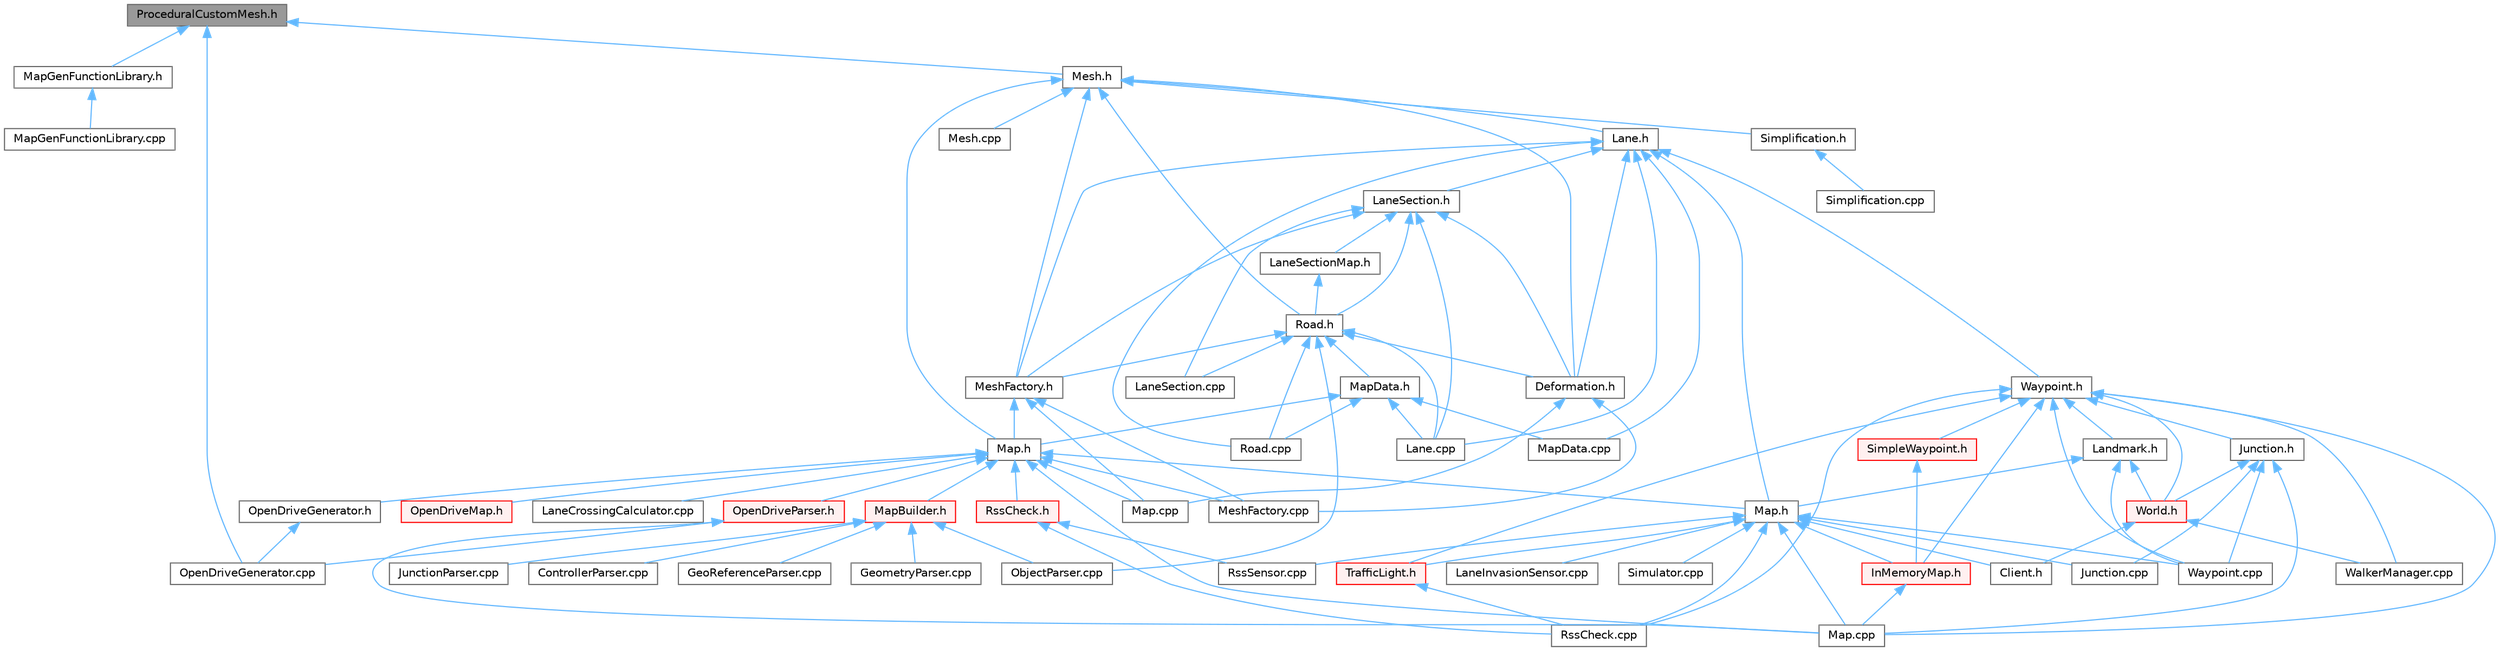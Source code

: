 digraph "ProceduralCustomMesh.h"
{
 // INTERACTIVE_SVG=YES
 // LATEX_PDF_SIZE
  bgcolor="transparent";
  edge [fontname=Helvetica,fontsize=10,labelfontname=Helvetica,labelfontsize=10];
  node [fontname=Helvetica,fontsize=10,shape=box,height=0.2,width=0.4];
  Node1 [id="Node000001",label="ProceduralCustomMesh.h",height=0.2,width=0.4,color="gray40", fillcolor="grey60", style="filled", fontcolor="black",tooltip=" "];
  Node1 -> Node2 [id="edge1_Node000001_Node000002",dir="back",color="steelblue1",style="solid",tooltip=" "];
  Node2 [id="Node000002",label="MapGenFunctionLibrary.h",height=0.2,width=0.4,color="grey40", fillcolor="white", style="filled",URL="$d0/d1a/MapGenFunctionLibrary_8h.html",tooltip=" "];
  Node2 -> Node3 [id="edge2_Node000002_Node000003",dir="back",color="steelblue1",style="solid",tooltip=" "];
  Node3 [id="Node000003",label="MapGenFunctionLibrary.cpp",height=0.2,width=0.4,color="grey40", fillcolor="white", style="filled",URL="$d5/d25/MapGenFunctionLibrary_8cpp.html",tooltip=" "];
  Node1 -> Node4 [id="edge3_Node000001_Node000004",dir="back",color="steelblue1",style="solid",tooltip=" "];
  Node4 [id="Node000004",label="Mesh.h",height=0.2,width=0.4,color="grey40", fillcolor="white", style="filled",URL="$d9/d31/Mesh_8h.html",tooltip=" "];
  Node4 -> Node5 [id="edge4_Node000004_Node000005",dir="back",color="steelblue1",style="solid",tooltip=" "];
  Node5 [id="Node000005",label="Deformation.h",height=0.2,width=0.4,color="grey40", fillcolor="white", style="filled",URL="$dd/d04/Deformation_8h.html",tooltip=" "];
  Node5 -> Node6 [id="edge5_Node000005_Node000006",dir="back",color="steelblue1",style="solid",tooltip=" "];
  Node6 [id="Node000006",label="Map.cpp",height=0.2,width=0.4,color="grey40", fillcolor="white", style="filled",URL="$d9/d5a/road_2Map_8cpp.html",tooltip=" "];
  Node5 -> Node7 [id="edge6_Node000005_Node000007",dir="back",color="steelblue1",style="solid",tooltip=" "];
  Node7 [id="Node000007",label="MeshFactory.cpp",height=0.2,width=0.4,color="grey40", fillcolor="white", style="filled",URL="$dd/d9c/MeshFactory_8cpp.html",tooltip=" "];
  Node4 -> Node8 [id="edge7_Node000004_Node000008",dir="back",color="steelblue1",style="solid",tooltip=" "];
  Node8 [id="Node000008",label="Lane.h",height=0.2,width=0.4,color="grey40", fillcolor="white", style="filled",URL="$d8/d27/Lane_8h.html",tooltip=" "];
  Node8 -> Node5 [id="edge8_Node000008_Node000005",dir="back",color="steelblue1",style="solid",tooltip=" "];
  Node8 -> Node9 [id="edge9_Node000008_Node000009",dir="back",color="steelblue1",style="solid",tooltip=" "];
  Node9 [id="Node000009",label="Lane.cpp",height=0.2,width=0.4,color="grey40", fillcolor="white", style="filled",URL="$dc/d13/Lane_8cpp.html",tooltip=" "];
  Node8 -> Node10 [id="edge10_Node000008_Node000010",dir="back",color="steelblue1",style="solid",tooltip=" "];
  Node10 [id="Node000010",label="LaneSection.h",height=0.2,width=0.4,color="grey40", fillcolor="white", style="filled",URL="$d6/dfd/LaneSection_8h.html",tooltip=" "];
  Node10 -> Node5 [id="edge11_Node000010_Node000005",dir="back",color="steelblue1",style="solid",tooltip=" "];
  Node10 -> Node9 [id="edge12_Node000010_Node000009",dir="back",color="steelblue1",style="solid",tooltip=" "];
  Node10 -> Node11 [id="edge13_Node000010_Node000011",dir="back",color="steelblue1",style="solid",tooltip=" "];
  Node11 [id="Node000011",label="LaneSection.cpp",height=0.2,width=0.4,color="grey40", fillcolor="white", style="filled",URL="$d6/d5d/LaneSection_8cpp.html",tooltip=" "];
  Node10 -> Node12 [id="edge14_Node000010_Node000012",dir="back",color="steelblue1",style="solid",tooltip=" "];
  Node12 [id="Node000012",label="LaneSectionMap.h",height=0.2,width=0.4,color="grey40", fillcolor="white", style="filled",URL="$df/d60/LaneSectionMap_8h.html",tooltip=" "];
  Node12 -> Node13 [id="edge15_Node000012_Node000013",dir="back",color="steelblue1",style="solid",tooltip=" "];
  Node13 [id="Node000013",label="Road.h",height=0.2,width=0.4,color="grey40", fillcolor="white", style="filled",URL="$db/d48/Road_8h.html",tooltip=" "];
  Node13 -> Node5 [id="edge16_Node000013_Node000005",dir="back",color="steelblue1",style="solid",tooltip=" "];
  Node13 -> Node9 [id="edge17_Node000013_Node000009",dir="back",color="steelblue1",style="solid",tooltip=" "];
  Node13 -> Node11 [id="edge18_Node000013_Node000011",dir="back",color="steelblue1",style="solid",tooltip=" "];
  Node13 -> Node14 [id="edge19_Node000013_Node000014",dir="back",color="steelblue1",style="solid",tooltip=" "];
  Node14 [id="Node000014",label="MapData.h",height=0.2,width=0.4,color="grey40", fillcolor="white", style="filled",URL="$d5/db7/MapData_8h.html",tooltip=" "];
  Node14 -> Node9 [id="edge20_Node000014_Node000009",dir="back",color="steelblue1",style="solid",tooltip=" "];
  Node14 -> Node15 [id="edge21_Node000014_Node000015",dir="back",color="steelblue1",style="solid",tooltip=" "];
  Node15 [id="Node000015",label="Map.h",height=0.2,width=0.4,color="grey40", fillcolor="white", style="filled",URL="$df/d64/road_2Map_8h.html",tooltip=" "];
  Node15 -> Node16 [id="edge22_Node000015_Node000016",dir="back",color="steelblue1",style="solid",tooltip=" "];
  Node16 [id="Node000016",label="LaneCrossingCalculator.cpp",height=0.2,width=0.4,color="grey40", fillcolor="white", style="filled",URL="$d5/da4/LaneCrossingCalculator_8cpp.html",tooltip=" "];
  Node15 -> Node17 [id="edge23_Node000015_Node000017",dir="back",color="steelblue1",style="solid",tooltip=" "];
  Node17 [id="Node000017",label="Map.cpp",height=0.2,width=0.4,color="grey40", fillcolor="white", style="filled",URL="$db/da0/client_2Map_8cpp.html",tooltip=" "];
  Node15 -> Node6 [id="edge24_Node000015_Node000006",dir="back",color="steelblue1",style="solid",tooltip=" "];
  Node15 -> Node18 [id="edge25_Node000015_Node000018",dir="back",color="steelblue1",style="solid",tooltip=" "];
  Node18 [id="Node000018",label="Map.h",height=0.2,width=0.4,color="grey40", fillcolor="white", style="filled",URL="$d4/d9d/client_2Map_8h.html",tooltip=" "];
  Node18 -> Node19 [id="edge26_Node000018_Node000019",dir="back",color="steelblue1",style="solid",tooltip=" "];
  Node19 [id="Node000019",label="Client.h",height=0.2,width=0.4,color="grey40", fillcolor="white", style="filled",URL="$dd/de3/client_2Client_8h.html",tooltip=" "];
  Node18 -> Node20 [id="edge27_Node000018_Node000020",dir="back",color="steelblue1",style="solid",tooltip=" "];
  Node20 [id="Node000020",label="InMemoryMap.h",height=0.2,width=0.4,color="red", fillcolor="#FFF0F0", style="filled",URL="$d3/d89/InMemoryMap_8h.html",tooltip=" "];
  Node20 -> Node17 [id="edge28_Node000020_Node000017",dir="back",color="steelblue1",style="solid",tooltip=" "];
  Node18 -> Node31 [id="edge29_Node000018_Node000031",dir="back",color="steelblue1",style="solid",tooltip=" "];
  Node31 [id="Node000031",label="Junction.cpp",height=0.2,width=0.4,color="grey40", fillcolor="white", style="filled",URL="$da/d17/Junction_8cpp.html",tooltip=" "];
  Node18 -> Node32 [id="edge30_Node000018_Node000032",dir="back",color="steelblue1",style="solid",tooltip=" "];
  Node32 [id="Node000032",label="LaneInvasionSensor.cpp",height=0.2,width=0.4,color="grey40", fillcolor="white", style="filled",URL="$dd/dbc/LibCarla_2source_2carla_2client_2LaneInvasionSensor_8cpp.html",tooltip=" "];
  Node18 -> Node17 [id="edge31_Node000018_Node000017",dir="back",color="steelblue1",style="solid",tooltip=" "];
  Node18 -> Node33 [id="edge32_Node000018_Node000033",dir="back",color="steelblue1",style="solid",tooltip=" "];
  Node33 [id="Node000033",label="RssCheck.cpp",height=0.2,width=0.4,color="grey40", fillcolor="white", style="filled",URL="$d0/dce/RssCheck_8cpp.html",tooltip=" "];
  Node18 -> Node34 [id="edge33_Node000018_Node000034",dir="back",color="steelblue1",style="solid",tooltip=" "];
  Node34 [id="Node000034",label="RssSensor.cpp",height=0.2,width=0.4,color="grey40", fillcolor="white", style="filled",URL="$d8/d77/LibCarla_2source_2carla_2rss_2RssSensor_8cpp.html",tooltip=" "];
  Node18 -> Node35 [id="edge34_Node000018_Node000035",dir="back",color="steelblue1",style="solid",tooltip=" "];
  Node35 [id="Node000035",label="Simulator.cpp",height=0.2,width=0.4,color="grey40", fillcolor="white", style="filled",URL="$d2/d0c/Simulator_8cpp.html",tooltip=" "];
  Node18 -> Node36 [id="edge35_Node000018_Node000036",dir="back",color="steelblue1",style="solid",tooltip=" "];
  Node36 [id="Node000036",label="TrafficLight.h",height=0.2,width=0.4,color="red", fillcolor="#FFF0F0", style="filled",URL="$d5/d9e/TrafficLight_8h.html",tooltip=" "];
  Node36 -> Node33 [id="edge36_Node000036_Node000033",dir="back",color="steelblue1",style="solid",tooltip=" "];
  Node18 -> Node60 [id="edge37_Node000018_Node000060",dir="back",color="steelblue1",style="solid",tooltip=" "];
  Node60 [id="Node000060",label="Waypoint.cpp",height=0.2,width=0.4,color="grey40", fillcolor="white", style="filled",URL="$d7/def/client_2Waypoint_8cpp.html",tooltip=" "];
  Node15 -> Node61 [id="edge38_Node000015_Node000061",dir="back",color="steelblue1",style="solid",tooltip=" "];
  Node61 [id="Node000061",label="MapBuilder.h",height=0.2,width=0.4,color="red", fillcolor="#FFF0F0", style="filled",URL="$de/d3b/MapBuilder_8h.html",tooltip=" "];
  Node61 -> Node62 [id="edge39_Node000061_Node000062",dir="back",color="steelblue1",style="solid",tooltip=" "];
  Node62 [id="Node000062",label="ControllerParser.cpp",height=0.2,width=0.4,color="grey40", fillcolor="white", style="filled",URL="$df/d60/ControllerParser_8cpp.html",tooltip=" "];
  Node61 -> Node63 [id="edge40_Node000061_Node000063",dir="back",color="steelblue1",style="solid",tooltip=" "];
  Node63 [id="Node000063",label="GeoReferenceParser.cpp",height=0.2,width=0.4,color="grey40", fillcolor="white", style="filled",URL="$d9/d3e/GeoReferenceParser_8cpp.html",tooltip=" "];
  Node61 -> Node64 [id="edge41_Node000061_Node000064",dir="back",color="steelblue1",style="solid",tooltip=" "];
  Node64 [id="Node000064",label="GeometryParser.cpp",height=0.2,width=0.4,color="grey40", fillcolor="white", style="filled",URL="$d8/d49/GeometryParser_8cpp.html",tooltip=" "];
  Node61 -> Node65 [id="edge42_Node000061_Node000065",dir="back",color="steelblue1",style="solid",tooltip=" "];
  Node65 [id="Node000065",label="JunctionParser.cpp",height=0.2,width=0.4,color="grey40", fillcolor="white", style="filled",URL="$d6/d98/JunctionParser_8cpp.html",tooltip=" "];
  Node61 -> Node68 [id="edge43_Node000061_Node000068",dir="back",color="steelblue1",style="solid",tooltip=" "];
  Node68 [id="Node000068",label="ObjectParser.cpp",height=0.2,width=0.4,color="grey40", fillcolor="white", style="filled",URL="$d9/df7/ObjectParser_8cpp.html",tooltip=" "];
  Node15 -> Node7 [id="edge44_Node000015_Node000007",dir="back",color="steelblue1",style="solid",tooltip=" "];
  Node15 -> Node75 [id="edge45_Node000015_Node000075",dir="back",color="steelblue1",style="solid",tooltip=" "];
  Node75 [id="Node000075",label="OpenDriveGenerator.h",height=0.2,width=0.4,color="grey40", fillcolor="white", style="filled",URL="$d9/df1/OpenDriveGenerator_8h.html",tooltip=" "];
  Node75 -> Node76 [id="edge46_Node000075_Node000076",dir="back",color="steelblue1",style="solid",tooltip=" "];
  Node76 [id="Node000076",label="OpenDriveGenerator.cpp",height=0.2,width=0.4,color="grey40", fillcolor="white", style="filled",URL="$dc/d85/OpenDriveGenerator_8cpp.html",tooltip=" "];
  Node15 -> Node77 [id="edge47_Node000015_Node000077",dir="back",color="steelblue1",style="solid",tooltip=" "];
  Node77 [id="Node000077",label="OpenDriveMap.h",height=0.2,width=0.4,color="red", fillcolor="#FFF0F0", style="filled",URL="$d6/d95/OpenDriveMap_8h.html",tooltip=" "];
  Node15 -> Node199 [id="edge48_Node000015_Node000199",dir="back",color="steelblue1",style="solid",tooltip=" "];
  Node199 [id="Node000199",label="OpenDriveParser.h",height=0.2,width=0.4,color="red", fillcolor="#FFF0F0", style="filled",URL="$d1/dd9/OpenDriveParser_8h.html",tooltip=" "];
  Node199 -> Node17 [id="edge49_Node000199_Node000017",dir="back",color="steelblue1",style="solid",tooltip=" "];
  Node199 -> Node76 [id="edge50_Node000199_Node000076",dir="back",color="steelblue1",style="solid",tooltip=" "];
  Node15 -> Node200 [id="edge51_Node000015_Node000200",dir="back",color="steelblue1",style="solid",tooltip=" "];
  Node200 [id="Node000200",label="RssCheck.h",height=0.2,width=0.4,color="red", fillcolor="#FFF0F0", style="filled",URL="$d8/dab/RssCheck_8h.html",tooltip=" "];
  Node200 -> Node33 [id="edge52_Node000200_Node000033",dir="back",color="steelblue1",style="solid",tooltip=" "];
  Node200 -> Node34 [id="edge53_Node000200_Node000034",dir="back",color="steelblue1",style="solid",tooltip=" "];
  Node14 -> Node203 [id="edge54_Node000014_Node000203",dir="back",color="steelblue1",style="solid",tooltip=" "];
  Node203 [id="Node000203",label="MapData.cpp",height=0.2,width=0.4,color="grey40", fillcolor="white", style="filled",URL="$d9/d71/MapData_8cpp.html",tooltip=" "];
  Node14 -> Node204 [id="edge55_Node000014_Node000204",dir="back",color="steelblue1",style="solid",tooltip=" "];
  Node204 [id="Node000204",label="Road.cpp",height=0.2,width=0.4,color="grey40", fillcolor="white", style="filled",URL="$dc/d2f/Road_8cpp.html",tooltip=" "];
  Node13 -> Node205 [id="edge56_Node000013_Node000205",dir="back",color="steelblue1",style="solid",tooltip=" "];
  Node205 [id="Node000205",label="MeshFactory.h",height=0.2,width=0.4,color="grey40", fillcolor="white", style="filled",URL="$d9/d87/MeshFactory_8h.html",tooltip=" "];
  Node205 -> Node6 [id="edge57_Node000205_Node000006",dir="back",color="steelblue1",style="solid",tooltip=" "];
  Node205 -> Node15 [id="edge58_Node000205_Node000015",dir="back",color="steelblue1",style="solid",tooltip=" "];
  Node205 -> Node7 [id="edge59_Node000205_Node000007",dir="back",color="steelblue1",style="solid",tooltip=" "];
  Node13 -> Node68 [id="edge60_Node000013_Node000068",dir="back",color="steelblue1",style="solid",tooltip=" "];
  Node13 -> Node204 [id="edge61_Node000013_Node000204",dir="back",color="steelblue1",style="solid",tooltip=" "];
  Node10 -> Node205 [id="edge62_Node000010_Node000205",dir="back",color="steelblue1",style="solid",tooltip=" "];
  Node10 -> Node13 [id="edge63_Node000010_Node000013",dir="back",color="steelblue1",style="solid",tooltip=" "];
  Node8 -> Node18 [id="edge64_Node000008_Node000018",dir="back",color="steelblue1",style="solid",tooltip=" "];
  Node8 -> Node203 [id="edge65_Node000008_Node000203",dir="back",color="steelblue1",style="solid",tooltip=" "];
  Node8 -> Node205 [id="edge66_Node000008_Node000205",dir="back",color="steelblue1",style="solid",tooltip=" "];
  Node8 -> Node204 [id="edge67_Node000008_Node000204",dir="back",color="steelblue1",style="solid",tooltip=" "];
  Node8 -> Node206 [id="edge68_Node000008_Node000206",dir="back",color="steelblue1",style="solid",tooltip=" "];
  Node206 [id="Node000206",label="Waypoint.h",height=0.2,width=0.4,color="grey40", fillcolor="white", style="filled",URL="$d0/d47/client_2Waypoint_8h.html",tooltip=" "];
  Node206 -> Node20 [id="edge69_Node000206_Node000020",dir="back",color="steelblue1",style="solid",tooltip=" "];
  Node206 -> Node207 [id="edge70_Node000206_Node000207",dir="back",color="steelblue1",style="solid",tooltip=" "];
  Node207 [id="Node000207",label="Junction.h",height=0.2,width=0.4,color="grey40", fillcolor="white", style="filled",URL="$dd/d55/client_2Junction_8h.html",tooltip=" "];
  Node207 -> Node31 [id="edge71_Node000207_Node000031",dir="back",color="steelblue1",style="solid",tooltip=" "];
  Node207 -> Node17 [id="edge72_Node000207_Node000017",dir="back",color="steelblue1",style="solid",tooltip=" "];
  Node207 -> Node60 [id="edge73_Node000207_Node000060",dir="back",color="steelblue1",style="solid",tooltip=" "];
  Node207 -> Node208 [id="edge74_Node000207_Node000208",dir="back",color="steelblue1",style="solid",tooltip=" "];
  Node208 [id="Node000208",label="World.h",height=0.2,width=0.4,color="red", fillcolor="#FFF0F0", style="filled",URL="$dd/d5b/World_8h.html",tooltip=" "];
  Node208 -> Node19 [id="edge75_Node000208_Node000019",dir="back",color="steelblue1",style="solid",tooltip=" "];
  Node208 -> Node51 [id="edge76_Node000208_Node000051",dir="back",color="steelblue1",style="solid",tooltip=" "];
  Node51 [id="Node000051",label="WalkerManager.cpp",height=0.2,width=0.4,color="grey40", fillcolor="white", style="filled",URL="$d2/dbb/WalkerManager_8cpp.html",tooltip=" "];
  Node206 -> Node249 [id="edge77_Node000206_Node000249",dir="back",color="steelblue1",style="solid",tooltip=" "];
  Node249 [id="Node000249",label="Landmark.h",height=0.2,width=0.4,color="grey40", fillcolor="white", style="filled",URL="$db/d18/Landmark_8h.html",tooltip=" "];
  Node249 -> Node18 [id="edge78_Node000249_Node000018",dir="back",color="steelblue1",style="solid",tooltip=" "];
  Node249 -> Node60 [id="edge79_Node000249_Node000060",dir="back",color="steelblue1",style="solid",tooltip=" "];
  Node249 -> Node208 [id="edge80_Node000249_Node000208",dir="back",color="steelblue1",style="solid",tooltip=" "];
  Node206 -> Node17 [id="edge81_Node000206_Node000017",dir="back",color="steelblue1",style="solid",tooltip=" "];
  Node206 -> Node33 [id="edge82_Node000206_Node000033",dir="back",color="steelblue1",style="solid",tooltip=" "];
  Node206 -> Node250 [id="edge83_Node000206_Node000250",dir="back",color="steelblue1",style="solid",tooltip=" "];
  Node250 [id="Node000250",label="SimpleWaypoint.h",height=0.2,width=0.4,color="red", fillcolor="#FFF0F0", style="filled",URL="$d7/dd3/SimpleWaypoint_8h.html",tooltip=" "];
  Node250 -> Node20 [id="edge84_Node000250_Node000020",dir="back",color="steelblue1",style="solid",tooltip=" "];
  Node206 -> Node36 [id="edge85_Node000206_Node000036",dir="back",color="steelblue1",style="solid",tooltip=" "];
  Node206 -> Node51 [id="edge86_Node000206_Node000051",dir="back",color="steelblue1",style="solid",tooltip=" "];
  Node206 -> Node60 [id="edge87_Node000206_Node000060",dir="back",color="steelblue1",style="solid",tooltip=" "];
  Node206 -> Node208 [id="edge88_Node000206_Node000208",dir="back",color="steelblue1",style="solid",tooltip=" "];
  Node4 -> Node15 [id="edge89_Node000004_Node000015",dir="back",color="steelblue1",style="solid",tooltip=" "];
  Node4 -> Node256 [id="edge90_Node000004_Node000256",dir="back",color="steelblue1",style="solid",tooltip=" "];
  Node256 [id="Node000256",label="Mesh.cpp",height=0.2,width=0.4,color="grey40", fillcolor="white", style="filled",URL="$d2/dcc/Mesh_8cpp.html",tooltip=" "];
  Node4 -> Node205 [id="edge91_Node000004_Node000205",dir="back",color="steelblue1",style="solid",tooltip=" "];
  Node4 -> Node13 [id="edge92_Node000004_Node000013",dir="back",color="steelblue1",style="solid",tooltip=" "];
  Node4 -> Node257 [id="edge93_Node000004_Node000257",dir="back",color="steelblue1",style="solid",tooltip=" "];
  Node257 [id="Node000257",label="Simplification.h",height=0.2,width=0.4,color="grey40", fillcolor="white", style="filled",URL="$dc/db2/Simplification_8h.html",tooltip=" "];
  Node257 -> Node258 [id="edge94_Node000257_Node000258",dir="back",color="steelblue1",style="solid",tooltip=" "];
  Node258 [id="Node000258",label="Simplification.cpp",height=0.2,width=0.4,color="grey40", fillcolor="white", style="filled",URL="$d3/d72/Simplification_8cpp.html",tooltip=" "];
  Node1 -> Node76 [id="edge95_Node000001_Node000076",dir="back",color="steelblue1",style="solid",tooltip=" "];
}
